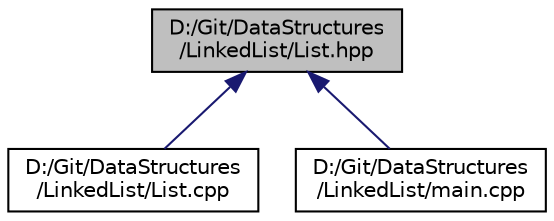 digraph "D:/Git/DataStructures/LinkedList/List.hpp"
{
 // INTERACTIVE_SVG=YES
  edge [fontname="Helvetica",fontsize="10",labelfontname="Helvetica",labelfontsize="10"];
  node [fontname="Helvetica",fontsize="10",shape=record];
  Node4 [label="D:/Git/DataStructures\l/LinkedList/List.hpp",height=0.2,width=0.4,color="black", fillcolor="grey75", style="filled", fontcolor="black"];
  Node4 -> Node5 [dir="back",color="midnightblue",fontsize="10",style="solid",fontname="Helvetica"];
  Node5 [label="D:/Git/DataStructures\l/LinkedList/List.cpp",height=0.2,width=0.4,color="black", fillcolor="white", style="filled",URL="$_list_8cpp.html"];
  Node4 -> Node6 [dir="back",color="midnightblue",fontsize="10",style="solid",fontname="Helvetica"];
  Node6 [label="D:/Git/DataStructures\l/LinkedList/main.cpp",height=0.2,width=0.4,color="black", fillcolor="white", style="filled",URL="$main_8cpp.html"];
}
